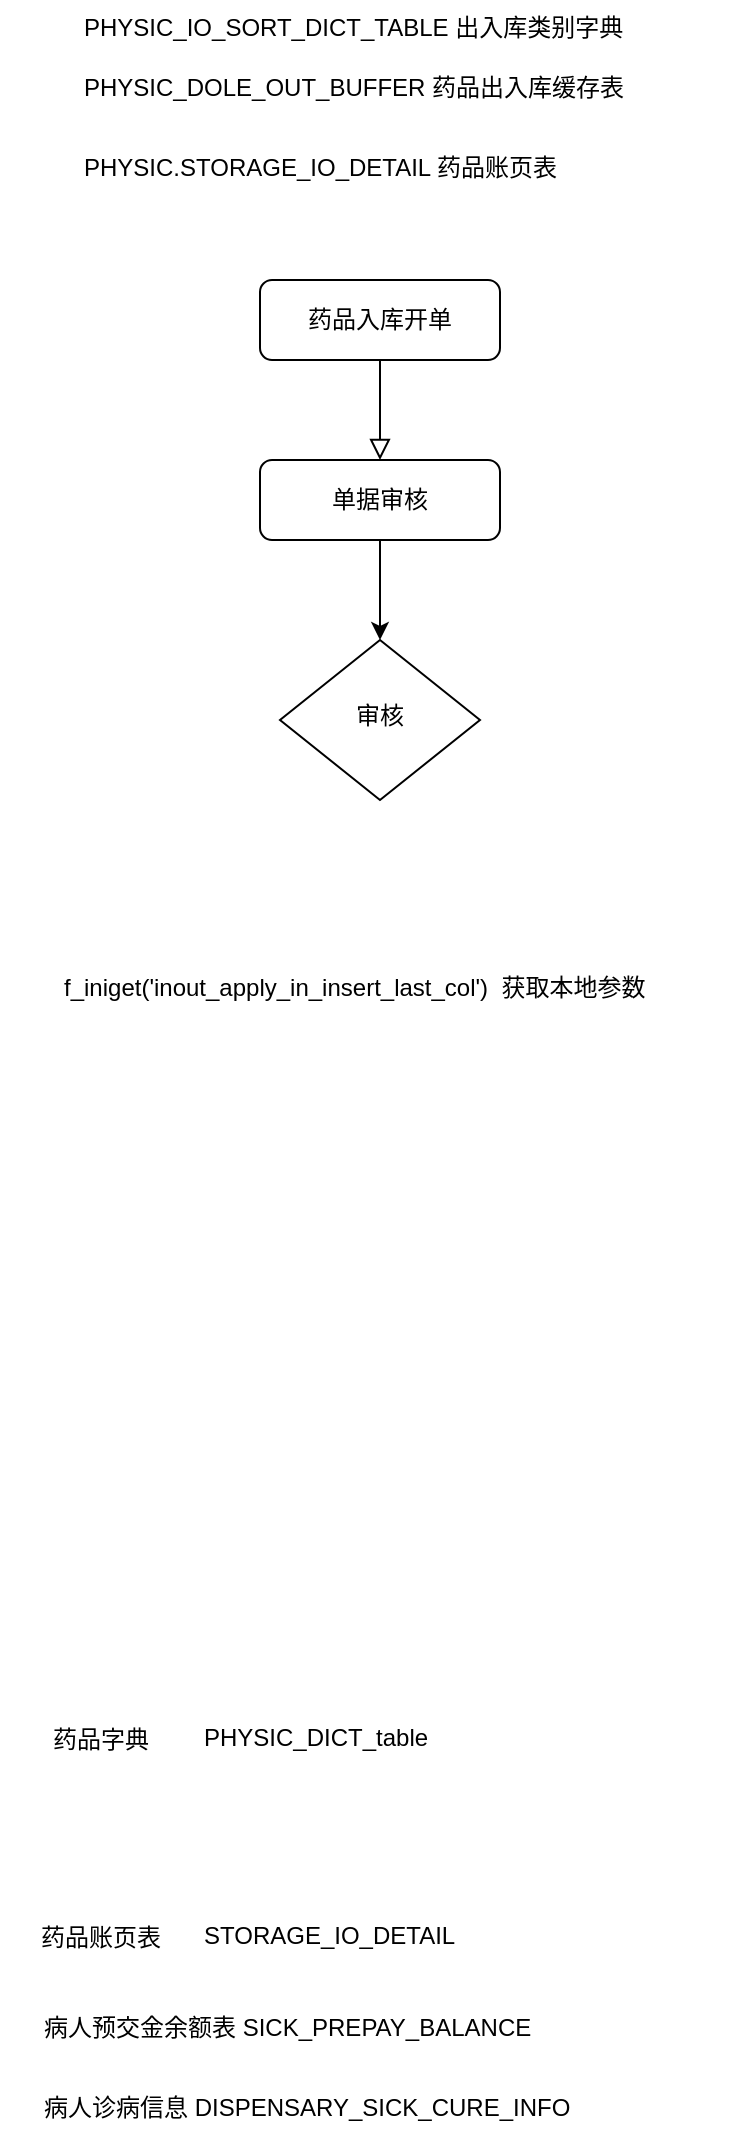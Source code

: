 <mxfile version="15.8.8" type="github">
  <diagram id="C5RBs43oDa-KdzZeNtuy" name="Page-1">
    <mxGraphModel dx="942" dy="582" grid="1" gridSize="10" guides="1" tooltips="1" connect="1" arrows="1" fold="1" page="1" pageScale="1" pageWidth="827" pageHeight="1169" math="0" shadow="0">
      <root>
        <mxCell id="WIyWlLk6GJQsqaUBKTNV-0" />
        <mxCell id="WIyWlLk6GJQsqaUBKTNV-1" parent="WIyWlLk6GJQsqaUBKTNV-0" />
        <mxCell id="WIyWlLk6GJQsqaUBKTNV-2" value="" style="rounded=0;html=1;jettySize=auto;orthogonalLoop=1;fontSize=11;endArrow=block;endFill=0;endSize=8;strokeWidth=1;shadow=0;labelBackgroundColor=none;edgeStyle=orthogonalEdgeStyle;" parent="WIyWlLk6GJQsqaUBKTNV-1" source="WIyWlLk6GJQsqaUBKTNV-3" edge="1">
          <mxGeometry relative="1" as="geometry">
            <mxPoint x="200" y="270" as="targetPoint" />
          </mxGeometry>
        </mxCell>
        <mxCell id="WIyWlLk6GJQsqaUBKTNV-3" value="药品入库开单" style="rounded=1;whiteSpace=wrap;html=1;fontSize=12;glass=0;strokeWidth=1;shadow=0;" parent="WIyWlLk6GJQsqaUBKTNV-1" vertex="1">
          <mxGeometry x="140" y="180" width="120" height="40" as="geometry" />
        </mxCell>
        <mxCell id="duDNzdTz6WIy8Qb_8d35-0" value="药品字典" style="text;strokeColor=none;fillColor=none;html=1;fontSize=12;fontStyle=0;verticalAlign=middle;align=center;" parent="WIyWlLk6GJQsqaUBKTNV-1" vertex="1">
          <mxGeometry x="10" y="890" width="100" height="40" as="geometry" />
        </mxCell>
        <mxCell id="duDNzdTz6WIy8Qb_8d35-2" value="PHYSIC_DICT_table" style="text;whiteSpace=wrap;html=1;fontSize=12;" parent="WIyWlLk6GJQsqaUBKTNV-1" vertex="1">
          <mxGeometry x="110" y="895" width="140" height="30" as="geometry" />
        </mxCell>
        <mxCell id="I9v_ZmmY3Ibr-8CFH974-0" value="STORAGE_IO_DETAIL" style="text;whiteSpace=wrap;html=1;" parent="WIyWlLk6GJQsqaUBKTNV-1" vertex="1">
          <mxGeometry x="110" y="994" width="150" height="30" as="geometry" />
        </mxCell>
        <mxCell id="I9v_ZmmY3Ibr-8CFH974-1" value="药品账页表" style="text;strokeColor=none;fillColor=none;html=1;fontSize=12;fontStyle=0;verticalAlign=middle;align=center;" parent="WIyWlLk6GJQsqaUBKTNV-1" vertex="1">
          <mxGeometry x="10" y="989" width="100" height="40" as="geometry" />
        </mxCell>
        <mxCell id="I9v_ZmmY3Ibr-8CFH974-2" value="单据审核" style="rounded=1;whiteSpace=wrap;html=1;fontSize=12;glass=0;strokeWidth=1;shadow=0;" parent="WIyWlLk6GJQsqaUBKTNV-1" vertex="1">
          <mxGeometry x="140" y="270" width="120" height="40" as="geometry" />
        </mxCell>
        <mxCell id="I9v_ZmmY3Ibr-8CFH974-4" value="审核" style="rhombus;whiteSpace=wrap;html=1;shadow=0;fontFamily=Helvetica;fontSize=12;align=center;strokeWidth=1;spacing=6;spacingTop=-4;" parent="WIyWlLk6GJQsqaUBKTNV-1" vertex="1">
          <mxGeometry x="150" y="360" width="100" height="80" as="geometry" />
        </mxCell>
        <mxCell id="I9v_ZmmY3Ibr-8CFH974-6" value="" style="endArrow=classic;html=1;rounded=0;entryX=0.5;entryY=0;entryDx=0;entryDy=0;exitX=0.5;exitY=1;exitDx=0;exitDy=0;" parent="WIyWlLk6GJQsqaUBKTNV-1" source="I9v_ZmmY3Ibr-8CFH974-2" target="I9v_ZmmY3Ibr-8CFH974-4" edge="1">
          <mxGeometry width="50" height="50" relative="1" as="geometry">
            <mxPoint x="190" y="370" as="sourcePoint" />
            <mxPoint x="240" y="320" as="targetPoint" />
          </mxGeometry>
        </mxCell>
        <mxCell id="I9v_ZmmY3Ibr-8CFH974-7" value="PHYSIC_IO_SORT_DICT_TABLE 出入库类别字典" style="text;whiteSpace=wrap;html=1;" parent="WIyWlLk6GJQsqaUBKTNV-1" vertex="1">
          <mxGeometry x="50" y="40" width="290" height="30" as="geometry" />
        </mxCell>
        <mxCell id="I9v_ZmmY3Ibr-8CFH974-8" value="PHYSIC_DOLE_OUT_BUFFER 药品出入库缓存表" style="text;whiteSpace=wrap;html=1;" parent="WIyWlLk6GJQsqaUBKTNV-1" vertex="1">
          <mxGeometry x="50" y="70" width="280" height="30" as="geometry" />
        </mxCell>
        <mxCell id="I9v_ZmmY3Ibr-8CFH974-9" value="PHYSIC.STORAGE_IO_DETAIL 药品账页表" style="text;whiteSpace=wrap;html=1;" parent="WIyWlLk6GJQsqaUBKTNV-1" vertex="1">
          <mxGeometry x="50" y="110" width="260" height="30" as="geometry" />
        </mxCell>
        <mxCell id="I9v_ZmmY3Ibr-8CFH974-11" value="f_iniget(&#39;inout_apply_in_insert_last_col&#39;)&amp;nbsp; 获取本地参数" style="text;whiteSpace=wrap;html=1;" parent="WIyWlLk6GJQsqaUBKTNV-1" vertex="1">
          <mxGeometry x="40" y="520" width="330" height="30" as="geometry" />
        </mxCell>
        <mxCell id="M5dV1TBp90oPznt4KIOJ-2" value="病人预交金余额表&amp;nbsp;SICK_PREPAY_BALANCE" style="text;whiteSpace=wrap;html=1;" parent="WIyWlLk6GJQsqaUBKTNV-1" vertex="1">
          <mxGeometry x="30" y="1040" width="330" height="30" as="geometry" />
        </mxCell>
        <mxCell id="M5dV1TBp90oPznt4KIOJ-3" value="病人诊病信息 DISPENSARY_SICK_CURE_INFO" style="text;whiteSpace=wrap;html=1;" parent="WIyWlLk6GJQsqaUBKTNV-1" vertex="1">
          <mxGeometry x="30" y="1080" width="350" height="30" as="geometry" />
        </mxCell>
      </root>
    </mxGraphModel>
  </diagram>
</mxfile>
